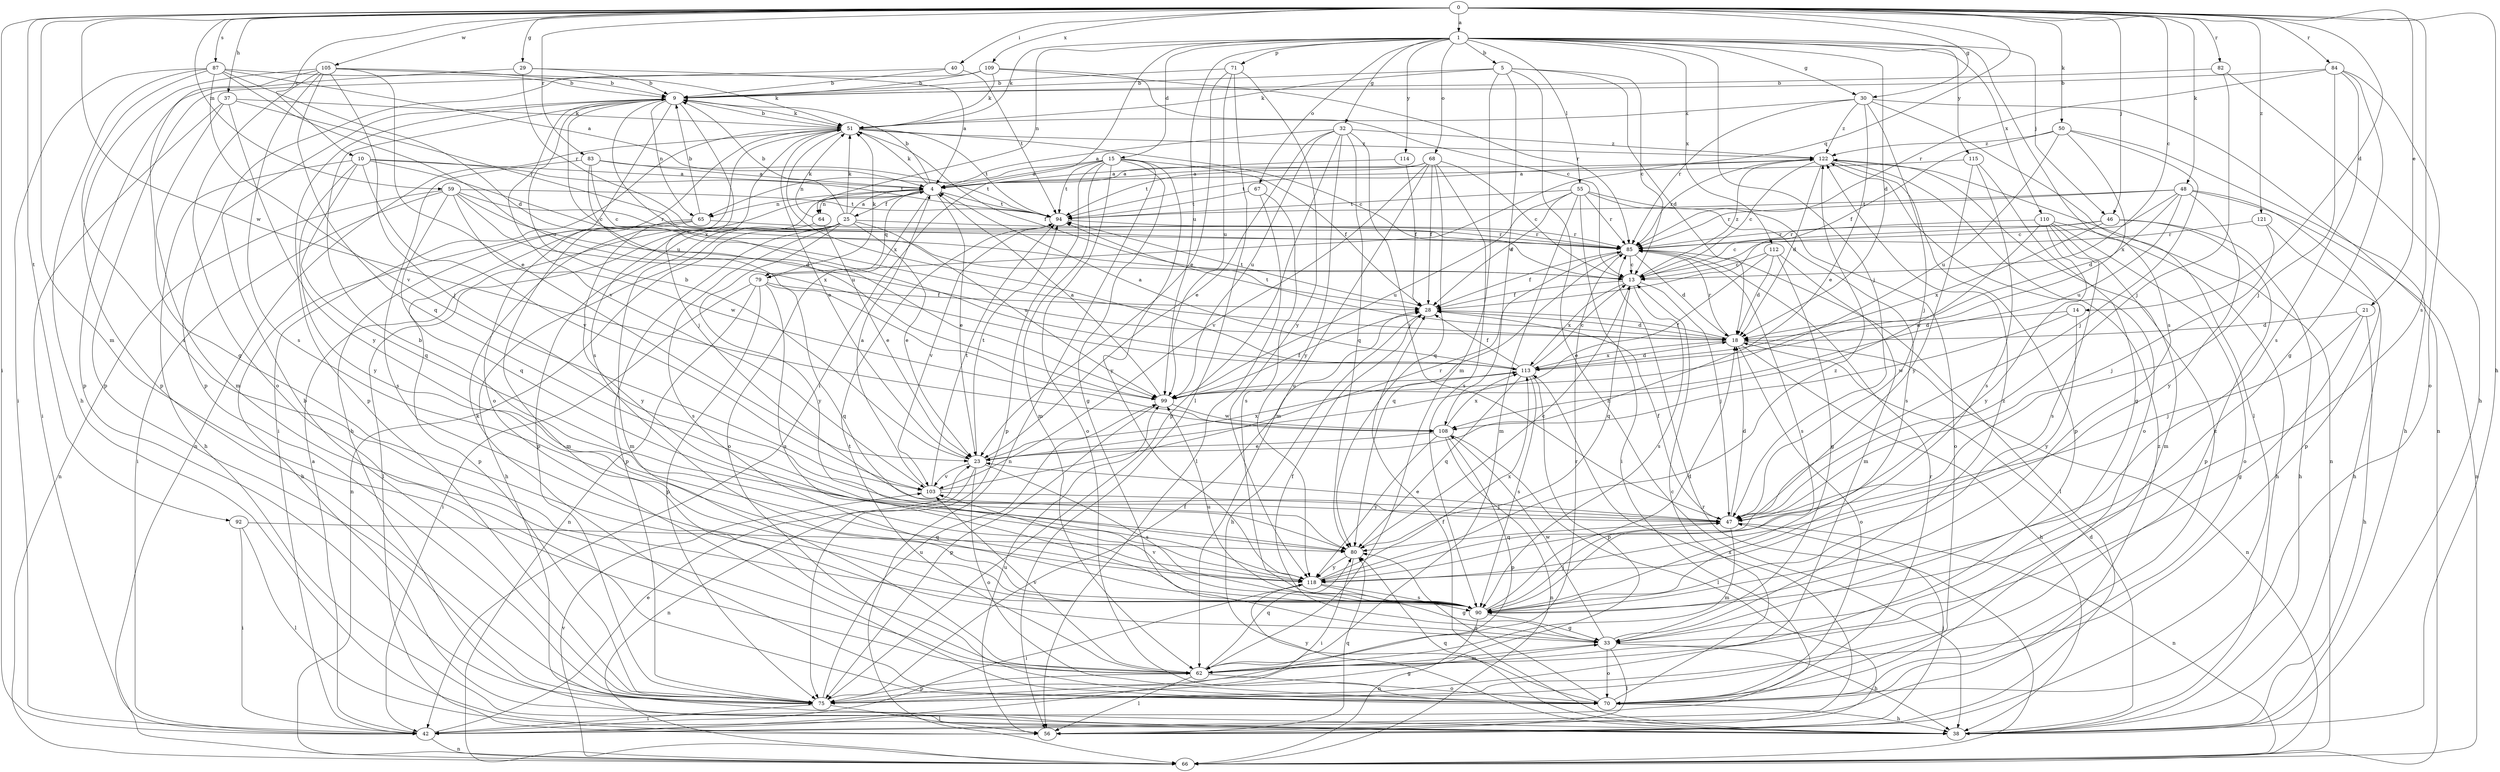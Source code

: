 strict digraph  {
0;
1;
4;
5;
9;
10;
13;
14;
15;
18;
21;
23;
25;
28;
29;
30;
32;
33;
37;
38;
40;
42;
46;
47;
48;
50;
51;
55;
56;
59;
62;
64;
65;
66;
67;
68;
70;
71;
75;
79;
80;
82;
83;
84;
85;
87;
90;
92;
94;
99;
103;
105;
108;
109;
110;
112;
113;
114;
115;
118;
121;
122;
0 -> 1  [label=a];
0 -> 10  [label=c];
0 -> 13  [label=c];
0 -> 14  [label=d];
0 -> 21  [label=e];
0 -> 29  [label=g];
0 -> 30  [label=g];
0 -> 37  [label=h];
0 -> 38  [label=h];
0 -> 40  [label=i];
0 -> 42  [label=i];
0 -> 46  [label=j];
0 -> 48  [label=k];
0 -> 50  [label=k];
0 -> 59  [label=m];
0 -> 62  [label=m];
0 -> 79  [label=q];
0 -> 82  [label=r];
0 -> 83  [label=r];
0 -> 84  [label=r];
0 -> 87  [label=s];
0 -> 90  [label=s];
0 -> 92  [label=t];
0 -> 105  [label=w];
0 -> 108  [label=w];
0 -> 109  [label=x];
0 -> 121  [label=z];
1 -> 5  [label=b];
1 -> 15  [label=d];
1 -> 18  [label=d];
1 -> 30  [label=g];
1 -> 32  [label=g];
1 -> 42  [label=i];
1 -> 46  [label=j];
1 -> 47  [label=j];
1 -> 51  [label=k];
1 -> 55  [label=l];
1 -> 64  [label=n];
1 -> 67  [label=o];
1 -> 68  [label=o];
1 -> 71  [label=p];
1 -> 90  [label=s];
1 -> 99  [label=u];
1 -> 110  [label=x];
1 -> 112  [label=x];
1 -> 114  [label=y];
1 -> 115  [label=y];
4 -> 9  [label=b];
4 -> 23  [label=e];
4 -> 25  [label=f];
4 -> 51  [label=k];
4 -> 64  [label=n];
4 -> 65  [label=n];
4 -> 70  [label=o];
4 -> 75  [label=p];
4 -> 79  [label=q];
4 -> 94  [label=t];
5 -> 9  [label=b];
5 -> 13  [label=c];
5 -> 18  [label=d];
5 -> 38  [label=h];
5 -> 51  [label=k];
5 -> 62  [label=m];
5 -> 108  [label=w];
9 -> 51  [label=k];
9 -> 65  [label=n];
9 -> 70  [label=o];
9 -> 75  [label=p];
9 -> 90  [label=s];
9 -> 99  [label=u];
9 -> 103  [label=v];
9 -> 113  [label=x];
10 -> 4  [label=a];
10 -> 13  [label=c];
10 -> 38  [label=h];
10 -> 80  [label=q];
10 -> 94  [label=t];
10 -> 103  [label=v];
10 -> 118  [label=y];
13 -> 28  [label=f];
13 -> 47  [label=j];
13 -> 80  [label=q];
13 -> 90  [label=s];
13 -> 113  [label=x];
13 -> 122  [label=z];
14 -> 18  [label=d];
14 -> 108  [label=w];
14 -> 118  [label=y];
15 -> 4  [label=a];
15 -> 28  [label=f];
15 -> 33  [label=g];
15 -> 62  [label=m];
15 -> 65  [label=n];
15 -> 66  [label=n];
15 -> 70  [label=o];
15 -> 75  [label=p];
15 -> 94  [label=t];
15 -> 118  [label=y];
18 -> 28  [label=f];
18 -> 38  [label=h];
18 -> 66  [label=n];
18 -> 70  [label=o];
18 -> 85  [label=r];
18 -> 94  [label=t];
18 -> 113  [label=x];
21 -> 18  [label=d];
21 -> 33  [label=g];
21 -> 38  [label=h];
21 -> 47  [label=j];
23 -> 9  [label=b];
23 -> 66  [label=n];
23 -> 70  [label=o];
23 -> 90  [label=s];
23 -> 94  [label=t];
23 -> 103  [label=v];
23 -> 113  [label=x];
25 -> 4  [label=a];
25 -> 9  [label=b];
25 -> 23  [label=e];
25 -> 38  [label=h];
25 -> 51  [label=k];
25 -> 56  [label=l];
25 -> 66  [label=n];
25 -> 75  [label=p];
25 -> 85  [label=r];
25 -> 90  [label=s];
25 -> 99  [label=u];
25 -> 118  [label=y];
28 -> 18  [label=d];
28 -> 38  [label=h];
28 -> 94  [label=t];
29 -> 4  [label=a];
29 -> 9  [label=b];
29 -> 75  [label=p];
29 -> 85  [label=r];
30 -> 23  [label=e];
30 -> 47  [label=j];
30 -> 51  [label=k];
30 -> 56  [label=l];
30 -> 66  [label=n];
30 -> 85  [label=r];
30 -> 122  [label=z];
32 -> 4  [label=a];
32 -> 23  [label=e];
32 -> 47  [label=j];
32 -> 75  [label=p];
32 -> 80  [label=q];
32 -> 99  [label=u];
32 -> 118  [label=y];
32 -> 122  [label=z];
33 -> 28  [label=f];
33 -> 38  [label=h];
33 -> 56  [label=l];
33 -> 62  [label=m];
33 -> 70  [label=o];
33 -> 108  [label=w];
33 -> 122  [label=z];
37 -> 42  [label=i];
37 -> 51  [label=k];
37 -> 62  [label=m];
37 -> 85  [label=r];
37 -> 118  [label=y];
38 -> 18  [label=d];
38 -> 28  [label=f];
38 -> 80  [label=q];
40 -> 9  [label=b];
40 -> 75  [label=p];
40 -> 94  [label=t];
42 -> 4  [label=a];
42 -> 23  [label=e];
42 -> 66  [label=n];
42 -> 113  [label=x];
42 -> 122  [label=z];
46 -> 13  [label=c];
46 -> 38  [label=h];
46 -> 75  [label=p];
46 -> 85  [label=r];
46 -> 113  [label=x];
47 -> 18  [label=d];
47 -> 23  [label=e];
47 -> 28  [label=f];
47 -> 62  [label=m];
47 -> 66  [label=n];
47 -> 80  [label=q];
48 -> 13  [label=c];
48 -> 18  [label=d];
48 -> 66  [label=n];
48 -> 75  [label=p];
48 -> 85  [label=r];
48 -> 94  [label=t];
48 -> 99  [label=u];
48 -> 118  [label=y];
50 -> 28  [label=f];
50 -> 38  [label=h];
50 -> 47  [label=j];
50 -> 99  [label=u];
50 -> 113  [label=x];
50 -> 122  [label=z];
51 -> 9  [label=b];
51 -> 13  [label=c];
51 -> 23  [label=e];
51 -> 28  [label=f];
51 -> 38  [label=h];
51 -> 42  [label=i];
51 -> 47  [label=j];
51 -> 66  [label=n];
51 -> 94  [label=t];
51 -> 113  [label=x];
51 -> 122  [label=z];
55 -> 28  [label=f];
55 -> 42  [label=i];
55 -> 62  [label=m];
55 -> 70  [label=o];
55 -> 85  [label=r];
55 -> 90  [label=s];
55 -> 94  [label=t];
55 -> 99  [label=u];
56 -> 47  [label=j];
56 -> 80  [label=q];
56 -> 99  [label=u];
59 -> 18  [label=d];
59 -> 42  [label=i];
59 -> 66  [label=n];
59 -> 80  [label=q];
59 -> 85  [label=r];
59 -> 94  [label=t];
59 -> 108  [label=w];
59 -> 113  [label=x];
62 -> 56  [label=l];
62 -> 70  [label=o];
62 -> 75  [label=p];
62 -> 80  [label=q];
62 -> 85  [label=r];
62 -> 94  [label=t];
62 -> 103  [label=v];
64 -> 23  [label=e];
64 -> 51  [label=k];
64 -> 62  [label=m];
65 -> 9  [label=b];
65 -> 38  [label=h];
65 -> 62  [label=m];
65 -> 75  [label=p];
65 -> 85  [label=r];
65 -> 118  [label=y];
66 -> 85  [label=r];
66 -> 103  [label=v];
67 -> 56  [label=l];
67 -> 90  [label=s];
67 -> 94  [label=t];
68 -> 4  [label=a];
68 -> 13  [label=c];
68 -> 28  [label=f];
68 -> 62  [label=m];
68 -> 80  [label=q];
68 -> 90  [label=s];
68 -> 94  [label=t];
68 -> 103  [label=v];
70 -> 13  [label=c];
70 -> 38  [label=h];
70 -> 51  [label=k];
70 -> 80  [label=q];
70 -> 85  [label=r];
70 -> 118  [label=y];
70 -> 122  [label=z];
71 -> 9  [label=b];
71 -> 23  [label=e];
71 -> 56  [label=l];
71 -> 99  [label=u];
71 -> 118  [label=y];
75 -> 9  [label=b];
75 -> 28  [label=f];
75 -> 33  [label=g];
75 -> 42  [label=i];
75 -> 56  [label=l];
75 -> 99  [label=u];
79 -> 28  [label=f];
79 -> 42  [label=i];
79 -> 51  [label=k];
79 -> 66  [label=n];
79 -> 75  [label=p];
79 -> 80  [label=q];
79 -> 90  [label=s];
80 -> 13  [label=c];
80 -> 42  [label=i];
80 -> 118  [label=y];
82 -> 9  [label=b];
82 -> 38  [label=h];
82 -> 47  [label=j];
83 -> 4  [label=a];
83 -> 13  [label=c];
83 -> 90  [label=s];
83 -> 94  [label=t];
83 -> 99  [label=u];
84 -> 9  [label=b];
84 -> 33  [label=g];
84 -> 47  [label=j];
84 -> 70  [label=o];
84 -> 85  [label=r];
84 -> 90  [label=s];
85 -> 13  [label=c];
85 -> 18  [label=d];
85 -> 28  [label=f];
85 -> 56  [label=l];
85 -> 80  [label=q];
85 -> 90  [label=s];
87 -> 4  [label=a];
87 -> 9  [label=b];
87 -> 18  [label=d];
87 -> 38  [label=h];
87 -> 42  [label=i];
87 -> 90  [label=s];
87 -> 99  [label=u];
87 -> 103  [label=v];
90 -> 18  [label=d];
90 -> 33  [label=g];
90 -> 47  [label=j];
90 -> 66  [label=n];
90 -> 99  [label=u];
90 -> 103  [label=v];
92 -> 42  [label=i];
92 -> 56  [label=l];
92 -> 80  [label=q];
94 -> 85  [label=r];
94 -> 103  [label=v];
99 -> 4  [label=a];
99 -> 28  [label=f];
99 -> 75  [label=p];
99 -> 108  [label=w];
103 -> 4  [label=a];
103 -> 47  [label=j];
103 -> 85  [label=r];
103 -> 94  [label=t];
105 -> 9  [label=b];
105 -> 23  [label=e];
105 -> 33  [label=g];
105 -> 47  [label=j];
105 -> 51  [label=k];
105 -> 70  [label=o];
105 -> 75  [label=p];
105 -> 80  [label=q];
105 -> 90  [label=s];
108 -> 23  [label=e];
108 -> 56  [label=l];
108 -> 66  [label=n];
108 -> 75  [label=p];
108 -> 113  [label=x];
108 -> 118  [label=y];
109 -> 9  [label=b];
109 -> 13  [label=c];
109 -> 51  [label=k];
109 -> 75  [label=p];
109 -> 85  [label=r];
110 -> 38  [label=h];
110 -> 62  [label=m];
110 -> 70  [label=o];
110 -> 85  [label=r];
110 -> 90  [label=s];
110 -> 108  [label=w];
110 -> 118  [label=y];
112 -> 13  [label=c];
112 -> 18  [label=d];
112 -> 23  [label=e];
112 -> 33  [label=g];
112 -> 62  [label=m];
113 -> 4  [label=a];
113 -> 13  [label=c];
113 -> 18  [label=d];
113 -> 28  [label=f];
113 -> 75  [label=p];
113 -> 80  [label=q];
113 -> 90  [label=s];
113 -> 99  [label=u];
114 -> 4  [label=a];
114 -> 28  [label=f];
115 -> 4  [label=a];
115 -> 33  [label=g];
115 -> 90  [label=s];
115 -> 118  [label=y];
118 -> 9  [label=b];
118 -> 33  [label=g];
118 -> 42  [label=i];
118 -> 90  [label=s];
118 -> 113  [label=x];
118 -> 122  [label=z];
121 -> 38  [label=h];
121 -> 47  [label=j];
121 -> 85  [label=r];
122 -> 4  [label=a];
122 -> 13  [label=c];
122 -> 18  [label=d];
122 -> 66  [label=n];
122 -> 70  [label=o];
122 -> 75  [label=p];
122 -> 85  [label=r];
122 -> 94  [label=t];
}
